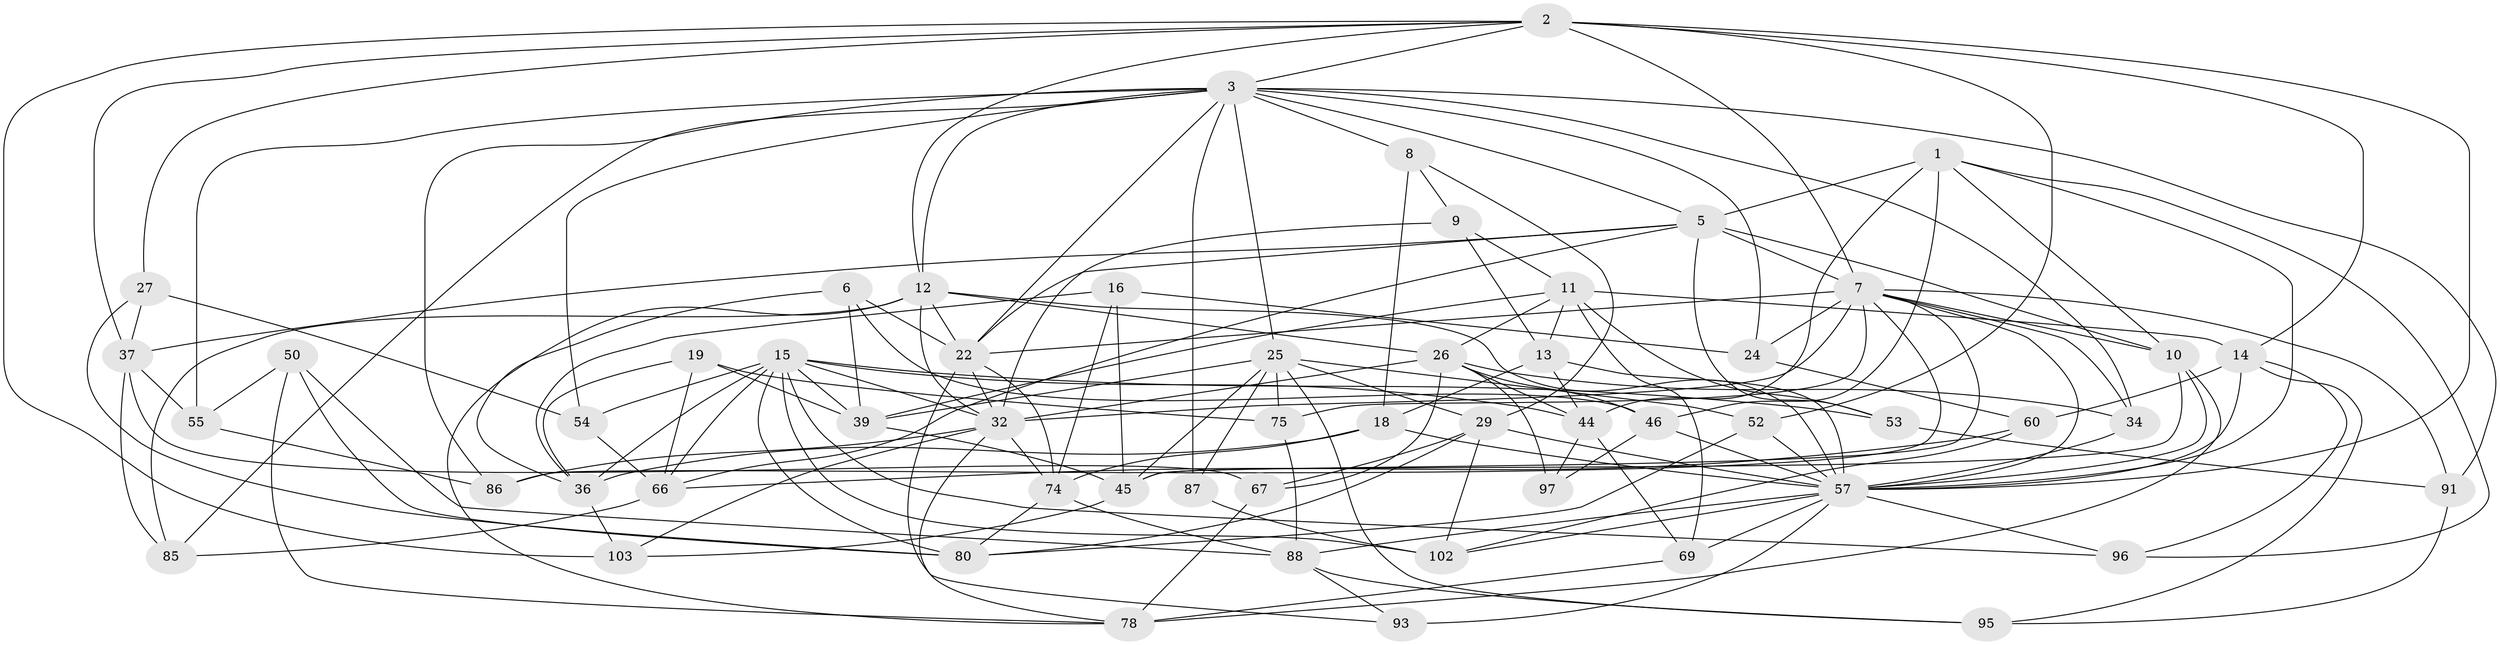 // original degree distribution, {4: 1.0}
// Generated by graph-tools (version 1.1) at 2025/16/03/09/25 04:16:28]
// undirected, 56 vertices, 162 edges
graph export_dot {
graph [start="1"]
  node [color=gray90,style=filled];
  1 [super="+49"];
  2 [super="+47+81+58"];
  3 [super="+20+4"];
  5 [super="+99+76"];
  6;
  7 [super="+17+41"];
  8;
  9;
  10 [super="+38"];
  11 [super="+107+73"];
  12 [super="+51+30"];
  13 [super="+100"];
  14 [super="+108+43"];
  15 [super="+23+71"];
  16;
  18 [super="+28"];
  19;
  22 [super="+70"];
  24;
  25 [super="+72+40"];
  26 [super="+62+56"];
  27;
  29 [super="+31"];
  32 [super="+35+61"];
  34;
  36 [super="+110"];
  37 [super="+77"];
  39 [super="+112"];
  44 [super="+79"];
  45 [super="+89"];
  46 [super="+63"];
  50;
  52;
  53;
  54;
  55;
  57 [super="+65+90+68"];
  60;
  66 [super="+106"];
  67;
  69;
  74 [super="+94"];
  75;
  78 [super="+82"];
  80 [super="+92"];
  85;
  86;
  87;
  88 [super="+104"];
  91;
  93;
  95;
  96;
  97;
  102 [super="+111"];
  103;
  1 -- 5;
  1 -- 96;
  1 -- 10;
  1 -- 46;
  1 -- 57;
  1 -- 44;
  2 -- 52;
  2 -- 103;
  2 -- 3;
  2 -- 12;
  2 -- 14 [weight=2];
  2 -- 57;
  2 -- 27;
  2 -- 37;
  2 -- 7;
  3 -- 8;
  3 -- 22;
  3 -- 34;
  3 -- 85;
  3 -- 91;
  3 -- 12;
  3 -- 5;
  3 -- 54;
  3 -- 55;
  3 -- 86;
  3 -- 24;
  3 -- 87;
  3 -- 25;
  5 -- 10;
  5 -- 37;
  5 -- 53;
  5 -- 66;
  5 -- 22;
  5 -- 7;
  6 -- 46;
  6 -- 36;
  6 -- 22;
  6 -- 39;
  7 -- 91;
  7 -- 34;
  7 -- 24;
  7 -- 45;
  7 -- 57;
  7 -- 10;
  7 -- 32;
  7 -- 22;
  7 -- 86;
  7 -- 75;
  8 -- 18;
  8 -- 9;
  8 -- 29;
  9 -- 32;
  9 -- 13;
  9 -- 11;
  10 -- 78;
  10 -- 57;
  10 -- 45;
  11 -- 13;
  11 -- 69;
  11 -- 14 [weight=2];
  11 -- 53;
  11 -- 39;
  11 -- 26;
  12 -- 78;
  12 -- 26;
  12 -- 85;
  12 -- 32;
  12 -- 22;
  12 -- 57;
  13 -- 18 [weight=2];
  13 -- 57;
  13 -- 44;
  14 -- 60;
  14 -- 96;
  14 -- 95;
  14 -- 57;
  15 -- 96;
  15 -- 80;
  15 -- 53;
  15 -- 54;
  15 -- 39;
  15 -- 32;
  15 -- 66;
  15 -- 36;
  15 -- 102;
  15 -- 44;
  16 -- 24;
  16 -- 74;
  16 -- 36;
  16 -- 45;
  18 -- 36;
  18 -- 74;
  18 -- 57;
  19 -- 39;
  19 -- 75;
  19 -- 36;
  19 -- 66;
  22 -- 93;
  22 -- 32;
  22 -- 74;
  24 -- 60;
  25 -- 39;
  25 -- 75;
  25 -- 45;
  25 -- 95;
  25 -- 52;
  25 -- 29;
  25 -- 87;
  26 -- 97;
  26 -- 67;
  26 -- 34;
  26 -- 46;
  26 -- 32;
  26 -- 44;
  27 -- 37;
  27 -- 54;
  27 -- 80;
  29 -- 80;
  29 -- 67;
  29 -- 57;
  29 -- 102;
  32 -- 103;
  32 -- 86;
  32 -- 74;
  32 -- 78;
  34 -- 57;
  36 -- 103;
  37 -- 67;
  37 -- 85;
  37 -- 55;
  39 -- 45;
  44 -- 69;
  44 -- 97;
  45 -- 103;
  46 -- 97 [weight=2];
  46 -- 57;
  50 -- 55;
  50 -- 88;
  50 -- 78;
  50 -- 80;
  52 -- 80;
  52 -- 57;
  53 -- 91;
  54 -- 66;
  55 -- 86;
  57 -- 69;
  57 -- 102;
  57 -- 93 [weight=2];
  57 -- 88;
  57 -- 96;
  60 -- 102;
  60 -- 66;
  66 -- 85;
  67 -- 78;
  69 -- 78;
  74 -- 88;
  74 -- 80;
  75 -- 88;
  87 -- 102 [weight=2];
  88 -- 93;
  88 -- 95;
  91 -- 95;
}
